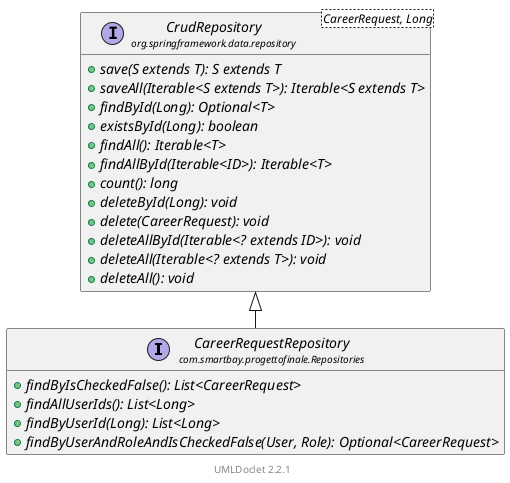 @startuml
    ' Copyright to this UML and generated images belongs to the author of the corresponding Java sources.

    ' This UML was generated by UMLDoclet (C) Copyright 2016-2025 Talsma ICT.
    ' UMLDoclet 2.2.1 is licensed under the Apache License, version 2.0
    ' and contains parts of PlantUML 1.2024.7 (ASL) Copyright 2009-2025, Arnaud Roques.

    !pragma layout smetana

    set namespaceSeparator none
    hide empty fields
    hide empty methods

    interface "<size:14>CareerRequestRepository\n<size:10>com.smartbay.progettofinale.Repositories" as com.smartbay.progettofinale.Repositories.CareerRequestRepository [[CareerRequestRepository.html]] {
        {abstract} +findByIsCheckedFalse(): List<CareerRequest>
        {abstract} +findAllUserIds(): List<Long>
        {abstract} +findByUserId(Long): List<Long>
        {abstract} +findByUserAndRoleAndIsCheckedFalse(User, Role): Optional<CareerRequest>
    }

    interface "<size:14>CrudRepository\n<size:10>org.springframework.data.repository" as org.springframework.data.repository.CrudRepository<CareerRequest, Long> {
        {abstract} +save(S extends T): S extends T
        {abstract} +saveAll(Iterable<S extends T>): Iterable<S extends T>
        {abstract} +findById(Long): Optional<T>
        {abstract} +existsById(Long): boolean
        {abstract} +findAll(): Iterable<T>
        {abstract} +findAllById(Iterable<ID>): Iterable<T>
        {abstract} +count(): long
        {abstract} +deleteById(Long): void
        {abstract} +delete(CareerRequest): void
        {abstract} +deleteAllById(Iterable<? extends ID>): void
        {abstract} +deleteAll(Iterable<? extends T>): void
        {abstract} +deleteAll(): void
    }

    org.springframework.data.repository.CrudRepository <|-- com.smartbay.progettofinale.Repositories.CareerRequestRepository

    <style>
        footer {
            HyperLinkColor #8
            HyperLinkUnderlineThickness 0
        }
    </style>
    footer \n[[https://github.com/talsma-ict/umldoclet UMLDoclet 2.2.1]]
    ' Generated 2025-08-31T20:08:01.285326050+02:00[Europe/Rome]
@enduml
